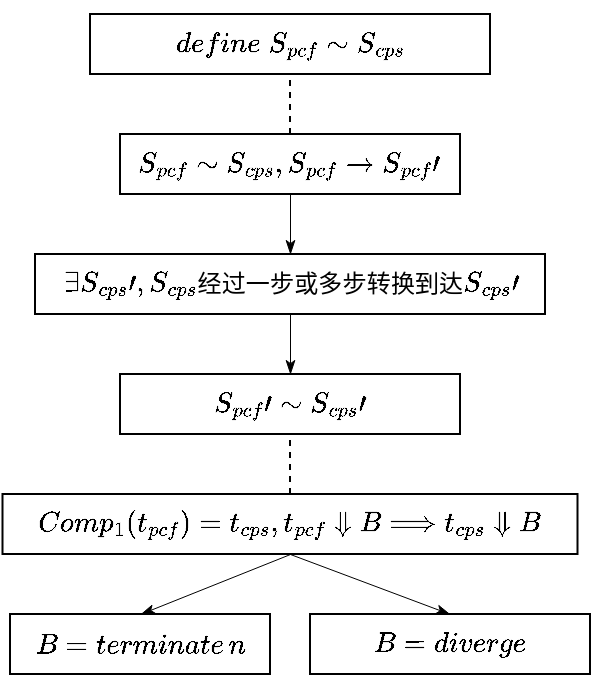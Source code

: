 <mxfile version="20.8.10" type="github">
  <diagram name="第 1 页" id="VPZiB18nnhILlqS88p_2">
    <mxGraphModel dx="1052" dy="642" grid="1" gridSize="10" guides="1" tooltips="1" connect="1" arrows="1" fold="1" page="1" pageScale="1" pageWidth="827" pageHeight="1169" math="1" shadow="0">
      <root>
        <mxCell id="0" />
        <mxCell id="1" parent="0" />
        <mxCell id="QHHVyBg31WiNpmlo0UfJ-1" value="" style="endArrow=none;dashed=1;html=1;exitX=0.5;exitY=0;exitDx=0;exitDy=0;entryX=0.5;entryY=1;entryDx=0;entryDy=0;" edge="1" parent="1" source="QHHVyBg31WiNpmlo0UfJ-2" target="QHHVyBg31WiNpmlo0UfJ-13">
          <mxGeometry width="50" height="50" relative="1" as="geometry">
            <mxPoint x="280.0" y="190" as="sourcePoint" />
            <mxPoint x="300" y="280" as="targetPoint" />
            <Array as="points" />
          </mxGeometry>
        </mxCell>
        <mxCell id="QHHVyBg31WiNpmlo0UfJ-2" value="$$S_{pcf}\sim S_{cps},S_{pcf}\rightarrow S_{pcf}\prime&lt;br&gt;$$" style="rounded=0;whiteSpace=wrap;html=1;" vertex="1" parent="1">
          <mxGeometry x="365" y="280" width="170" height="30" as="geometry" />
        </mxCell>
        <mxCell id="QHHVyBg31WiNpmlo0UfJ-3" value="$$\exists&amp;nbsp;S_{cps}\prime&lt;br&gt;,&amp;nbsp;S_{cps} \\ 经过一步或多步转换&lt;br&gt;到达 S_{cps}\prime&lt;br&gt;$$" style="rounded=0;whiteSpace=wrap;html=1;" vertex="1" parent="1">
          <mxGeometry x="322.5" y="340" width="255" height="30" as="geometry" />
        </mxCell>
        <mxCell id="QHHVyBg31WiNpmlo0UfJ-4" value="$$S_{pcf}\prime\sim S_{cps}\prime&lt;br&gt;$$" style="rounded=0;whiteSpace=wrap;html=1;" vertex="1" parent="1">
          <mxGeometry x="365" y="400" width="170" height="30" as="geometry" />
        </mxCell>
        <mxCell id="QHHVyBg31WiNpmlo0UfJ-5" value="$$Comp_{1}(t_{pcf})=t_{cps},\\ t_{pcf}&lt;br&gt;\Downarrow B\Longrightarrow t_{cps}\Downarrow B&lt;br&gt;$$" style="rounded=0;whiteSpace=wrap;html=1;" vertex="1" parent="1">
          <mxGeometry x="306.25" y="460" width="287.5" height="30" as="geometry" />
        </mxCell>
        <mxCell id="QHHVyBg31WiNpmlo0UfJ-6" value="$$B=terminate\, n$$" style="rounded=0;whiteSpace=wrap;html=1;" vertex="1" parent="1">
          <mxGeometry x="310" y="520" width="130" height="30" as="geometry" />
        </mxCell>
        <mxCell id="QHHVyBg31WiNpmlo0UfJ-7" value="$$B=diverge$$" style="rounded=0;whiteSpace=wrap;html=1;" vertex="1" parent="1">
          <mxGeometry x="460" y="520" width="140" height="30" as="geometry" />
        </mxCell>
        <mxCell id="QHHVyBg31WiNpmlo0UfJ-8" style="edgeStyle=orthogonalEdgeStyle;rounded=0;orthogonalLoop=1;jettySize=auto;html=1;exitX=0.5;exitY=1;exitDx=0;exitDy=0;" edge="1" parent="1" source="QHHVyBg31WiNpmlo0UfJ-4" target="QHHVyBg31WiNpmlo0UfJ-4">
          <mxGeometry relative="1" as="geometry" />
        </mxCell>
        <mxCell id="QHHVyBg31WiNpmlo0UfJ-9" value="" style="endArrow=classicThin;html=1;strokeWidth=0.5;exitX=0.5;exitY=1;exitDx=0;exitDy=0;entryX=0.5;entryY=0;entryDx=0;entryDy=0;endFill=1;" edge="1" parent="1" source="QHHVyBg31WiNpmlo0UfJ-2" target="QHHVyBg31WiNpmlo0UfJ-3">
          <mxGeometry width="50" height="50" relative="1" as="geometry">
            <mxPoint x="390" y="450" as="sourcePoint" />
            <mxPoint x="440" y="400" as="targetPoint" />
          </mxGeometry>
        </mxCell>
        <mxCell id="QHHVyBg31WiNpmlo0UfJ-10" value="" style="endArrow=classicThin;html=1;strokeWidth=0.5;exitX=0.5;exitY=1;exitDx=0;exitDy=0;entryX=0.5;entryY=0;entryDx=0;entryDy=0;endFill=1;" edge="1" parent="1" source="QHHVyBg31WiNpmlo0UfJ-3" target="QHHVyBg31WiNpmlo0UfJ-4">
          <mxGeometry width="50" height="50" relative="1" as="geometry">
            <mxPoint x="415" y="320" as="sourcePoint" />
            <mxPoint x="390" y="340" as="targetPoint" />
          </mxGeometry>
        </mxCell>
        <mxCell id="QHHVyBg31WiNpmlo0UfJ-11" value="" style="endArrow=classicThin;html=1;strokeWidth=0.5;exitX=0.5;exitY=1;exitDx=0;exitDy=0;entryX=0.5;entryY=0;entryDx=0;entryDy=0;endFill=1;" edge="1" parent="1" source="QHHVyBg31WiNpmlo0UfJ-5" target="QHHVyBg31WiNpmlo0UfJ-6">
          <mxGeometry width="50" height="50" relative="1" as="geometry">
            <mxPoint x="390" y="410" as="sourcePoint" />
            <mxPoint x="455" y="430" as="targetPoint" />
          </mxGeometry>
        </mxCell>
        <mxCell id="QHHVyBg31WiNpmlo0UfJ-12" value="" style="endArrow=classicThin;html=1;strokeWidth=0.5;exitX=0.5;exitY=1;exitDx=0;exitDy=0;entryX=0.5;entryY=0;entryDx=0;entryDy=0;endFill=1;" edge="1" parent="1" source="QHHVyBg31WiNpmlo0UfJ-5" target="QHHVyBg31WiNpmlo0UfJ-7">
          <mxGeometry width="50" height="50" relative="1" as="geometry">
            <mxPoint x="465" y="540" as="sourcePoint" />
            <mxPoint x="395" y="560" as="targetPoint" />
          </mxGeometry>
        </mxCell>
        <mxCell id="QHHVyBg31WiNpmlo0UfJ-13" value="$$define\; S_{pcf}\sim&amp;nbsp;&lt;br&gt;S_{cps}&lt;br&gt;$$" style="rounded=0;whiteSpace=wrap;html=1;" vertex="1" parent="1">
          <mxGeometry x="350" y="220" width="200" height="30" as="geometry" />
        </mxCell>
        <mxCell id="QHHVyBg31WiNpmlo0UfJ-14" value="" style="endArrow=none;dashed=1;html=1;exitX=0.5;exitY=0;exitDx=0;exitDy=0;entryX=0.5;entryY=1;entryDx=0;entryDy=0;" edge="1" parent="1" source="QHHVyBg31WiNpmlo0UfJ-5" target="QHHVyBg31WiNpmlo0UfJ-4">
          <mxGeometry width="50" height="50" relative="1" as="geometry">
            <mxPoint x="460" y="290" as="sourcePoint" />
            <mxPoint x="660" y="250" as="targetPoint" />
            <Array as="points" />
          </mxGeometry>
        </mxCell>
      </root>
    </mxGraphModel>
  </diagram>
</mxfile>
